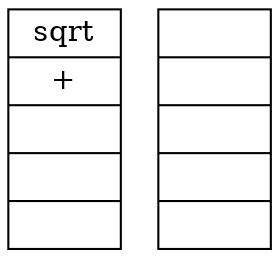 digraph G {
        node[shape=record];

        operators[label="{ sqrt | + | | | }"];
        operands[label="{ | | | | }"];
}